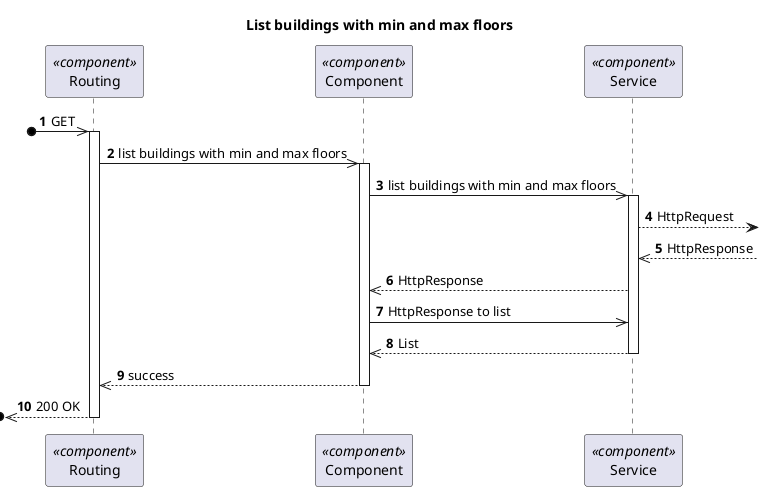 @startuml Process View - Level 3

autonumber
skinparam packageStyle rect

title List buildings with min and max floors

participant "Routing" as routing <<component>>
participant "Component" as comp <<component>>
participant "Service" as service <<component>>


?o->> routing : GET
activate routing
routing ->> comp : list buildings with min and max floors

activate comp
comp ->> service : list buildings with min and max floors

activate service
service --> : HttpRequest
service<<--  : HttpResponse
comp <<-- service : HttpResponse
comp ->> service: HttpResponse to list
comp <<-- service : List
deactivate service

comp -->> routing : success
deactivate comp

?o<<-- routing : 200 OK
deactivate routing

@enduml
